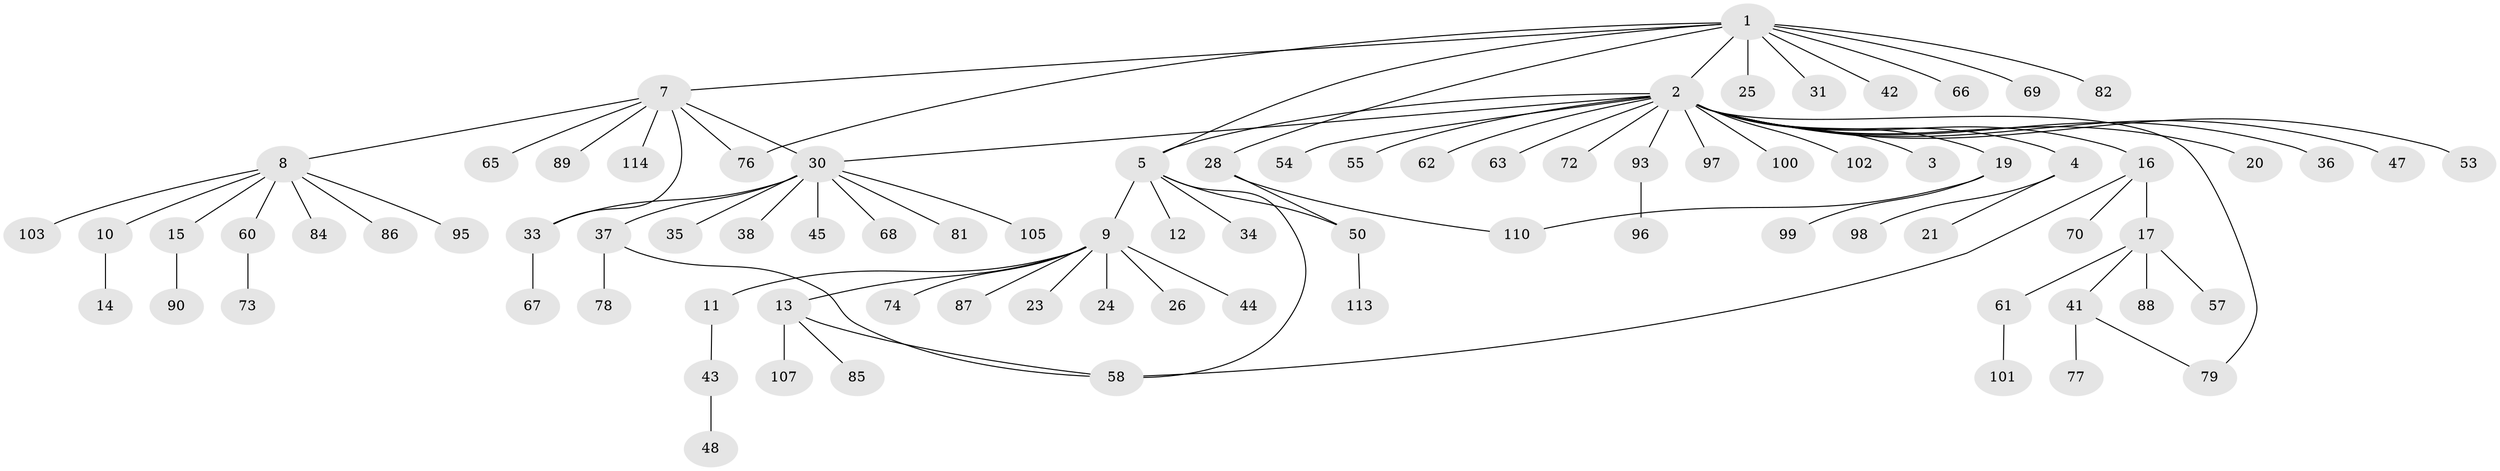 // Generated by graph-tools (version 1.1) at 2025/23/03/03/25 07:23:54]
// undirected, 86 vertices, 95 edges
graph export_dot {
graph [start="1"]
  node [color=gray90,style=filled];
  1 [super="+40"];
  2 [super="+6"];
  3;
  4 [super="+92"];
  5 [super="+39"];
  7;
  8 [super="+64"];
  9 [super="+27"];
  10 [super="+104"];
  11 [super="+71"];
  12;
  13 [super="+109"];
  14;
  15 [super="+22"];
  16 [super="+59"];
  17 [super="+18"];
  19 [super="+111"];
  20;
  21;
  23;
  24;
  25;
  26 [super="+94"];
  28 [super="+29"];
  30 [super="+32"];
  31;
  33;
  34 [super="+51"];
  35;
  36 [super="+56"];
  37 [super="+46"];
  38;
  41 [super="+49"];
  42;
  43;
  44;
  45 [super="+108"];
  47;
  48;
  50 [super="+52"];
  53;
  54;
  55;
  57 [super="+115"];
  58;
  60;
  61;
  62;
  63;
  65 [super="+91"];
  66;
  67 [super="+83"];
  68 [super="+75"];
  69 [super="+80"];
  70;
  72;
  73;
  74;
  76;
  77;
  78;
  79;
  81;
  82;
  84;
  85;
  86;
  87;
  88;
  89 [super="+112"];
  90;
  93;
  95;
  96;
  97;
  98;
  99;
  100;
  101;
  102 [super="+106"];
  103;
  105;
  107;
  110;
  113;
  114;
  1 -- 2;
  1 -- 5;
  1 -- 7;
  1 -- 25;
  1 -- 28;
  1 -- 31;
  1 -- 66;
  1 -- 76;
  1 -- 42;
  1 -- 69;
  1 -- 82;
  2 -- 3;
  2 -- 4;
  2 -- 5;
  2 -- 16;
  2 -- 19;
  2 -- 20;
  2 -- 30;
  2 -- 36;
  2 -- 47;
  2 -- 53;
  2 -- 54;
  2 -- 55;
  2 -- 62;
  2 -- 63;
  2 -- 72;
  2 -- 79;
  2 -- 93;
  2 -- 97;
  2 -- 100;
  2 -- 102;
  4 -- 21;
  4 -- 98;
  5 -- 9;
  5 -- 12;
  5 -- 34;
  5 -- 50;
  5 -- 58;
  7 -- 8;
  7 -- 30;
  7 -- 33;
  7 -- 65;
  7 -- 76;
  7 -- 89;
  7 -- 114;
  8 -- 10;
  8 -- 15;
  8 -- 60;
  8 -- 84;
  8 -- 95;
  8 -- 103;
  8 -- 86;
  9 -- 11;
  9 -- 13;
  9 -- 23;
  9 -- 24;
  9 -- 26;
  9 -- 44;
  9 -- 74;
  9 -- 87;
  10 -- 14;
  11 -- 43;
  13 -- 58;
  13 -- 85;
  13 -- 107;
  15 -- 90;
  16 -- 17;
  16 -- 70;
  16 -- 58;
  17 -- 41;
  17 -- 61;
  17 -- 88;
  17 -- 57;
  19 -- 99;
  19 -- 110;
  28 -- 110;
  28 -- 50;
  30 -- 33;
  30 -- 35;
  30 -- 37;
  30 -- 38;
  30 -- 45;
  30 -- 68;
  30 -- 81;
  30 -- 105;
  33 -- 67;
  37 -- 58;
  37 -- 78;
  41 -- 79;
  41 -- 77;
  43 -- 48;
  50 -- 113;
  60 -- 73;
  61 -- 101;
  93 -- 96;
}

